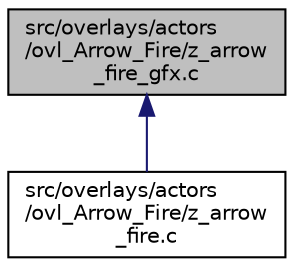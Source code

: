digraph "src/overlays/actors/ovl_Arrow_Fire/z_arrow_fire_gfx.c"
{
 // LATEX_PDF_SIZE
  edge [fontname="Helvetica",fontsize="10",labelfontname="Helvetica",labelfontsize="10"];
  node [fontname="Helvetica",fontsize="10",shape=record];
  Node1 [label="src/overlays/actors\l/ovl_Arrow_Fire/z_arrow\l_fire_gfx.c",height=0.2,width=0.4,color="black", fillcolor="grey75", style="filled", fontcolor="black",tooltip=" "];
  Node1 -> Node2 [dir="back",color="midnightblue",fontsize="10",style="solid",fontname="Helvetica"];
  Node2 [label="src/overlays/actors\l/ovl_Arrow_Fire/z_arrow\l_fire.c",height=0.2,width=0.4,color="black", fillcolor="white", style="filled",URL="$d3/d9e/z__arrow__fire_8c.html",tooltip=" "];
}
